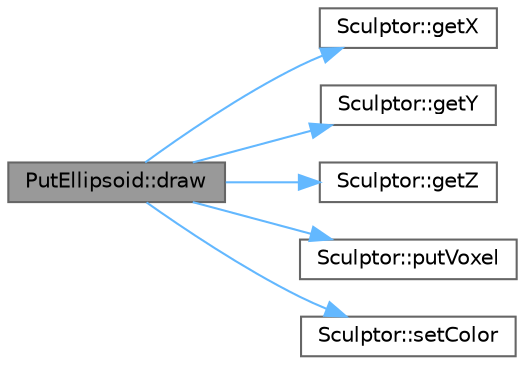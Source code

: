 digraph "PutEllipsoid::draw"
{
 // LATEX_PDF_SIZE
  bgcolor="transparent";
  edge [fontname=Helvetica,fontsize=10,labelfontname=Helvetica,labelfontsize=10];
  node [fontname=Helvetica,fontsize=10,shape=box,height=0.2,width=0.4];
  rankdir="LR";
  Node1 [id="Node000001",label="PutEllipsoid::draw",height=0.2,width=0.4,color="gray40", fillcolor="grey60", style="filled", fontcolor="black",tooltip=" "];
  Node1 -> Node2 [id="edge6_Node000001_Node000002",color="steelblue1",style="solid",tooltip=" "];
  Node2 [id="Node000002",label="Sculptor::getX",height=0.2,width=0.4,color="grey40", fillcolor="white", style="filled",URL="$class_sculptor.html#a09c163c74abfdf3caad6022002346bd4",tooltip=" "];
  Node1 -> Node3 [id="edge7_Node000001_Node000003",color="steelblue1",style="solid",tooltip=" "];
  Node3 [id="Node000003",label="Sculptor::getY",height=0.2,width=0.4,color="grey40", fillcolor="white", style="filled",URL="$class_sculptor.html#a9f91148548f8a40df5ef708982ee1f7d",tooltip=" "];
  Node1 -> Node4 [id="edge8_Node000001_Node000004",color="steelblue1",style="solid",tooltip=" "];
  Node4 [id="Node000004",label="Sculptor::getZ",height=0.2,width=0.4,color="grey40", fillcolor="white", style="filled",URL="$class_sculptor.html#a173c8acbff2f0309aa10835d97f47259",tooltip=" "];
  Node1 -> Node5 [id="edge9_Node000001_Node000005",color="steelblue1",style="solid",tooltip=" "];
  Node5 [id="Node000005",label="Sculptor::putVoxel",height=0.2,width=0.4,color="grey40", fillcolor="white", style="filled",URL="$class_sculptor.html#a4bdea3048b419d58e93074060eaa7b52",tooltip=" "];
  Node1 -> Node6 [id="edge10_Node000001_Node000006",color="steelblue1",style="solid",tooltip=" "];
  Node6 [id="Node000006",label="Sculptor::setColor",height=0.2,width=0.4,color="grey40", fillcolor="white", style="filled",URL="$class_sculptor.html#a4351c930a07887e96d4fdbf251a7867e",tooltip=" "];
}
